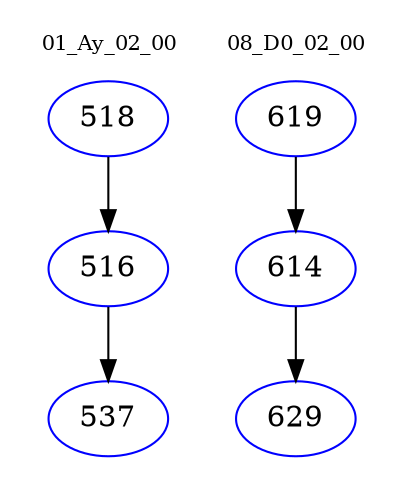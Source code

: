 digraph{
subgraph cluster_0 {
color = white
label = "01_Ay_02_00";
fontsize=10;
T0_518 [label="518", color="blue"]
T0_518 -> T0_516 [color="black"]
T0_516 [label="516", color="blue"]
T0_516 -> T0_537 [color="black"]
T0_537 [label="537", color="blue"]
}
subgraph cluster_1 {
color = white
label = "08_D0_02_00";
fontsize=10;
T1_619 [label="619", color="blue"]
T1_619 -> T1_614 [color="black"]
T1_614 [label="614", color="blue"]
T1_614 -> T1_629 [color="black"]
T1_629 [label="629", color="blue"]
}
}
